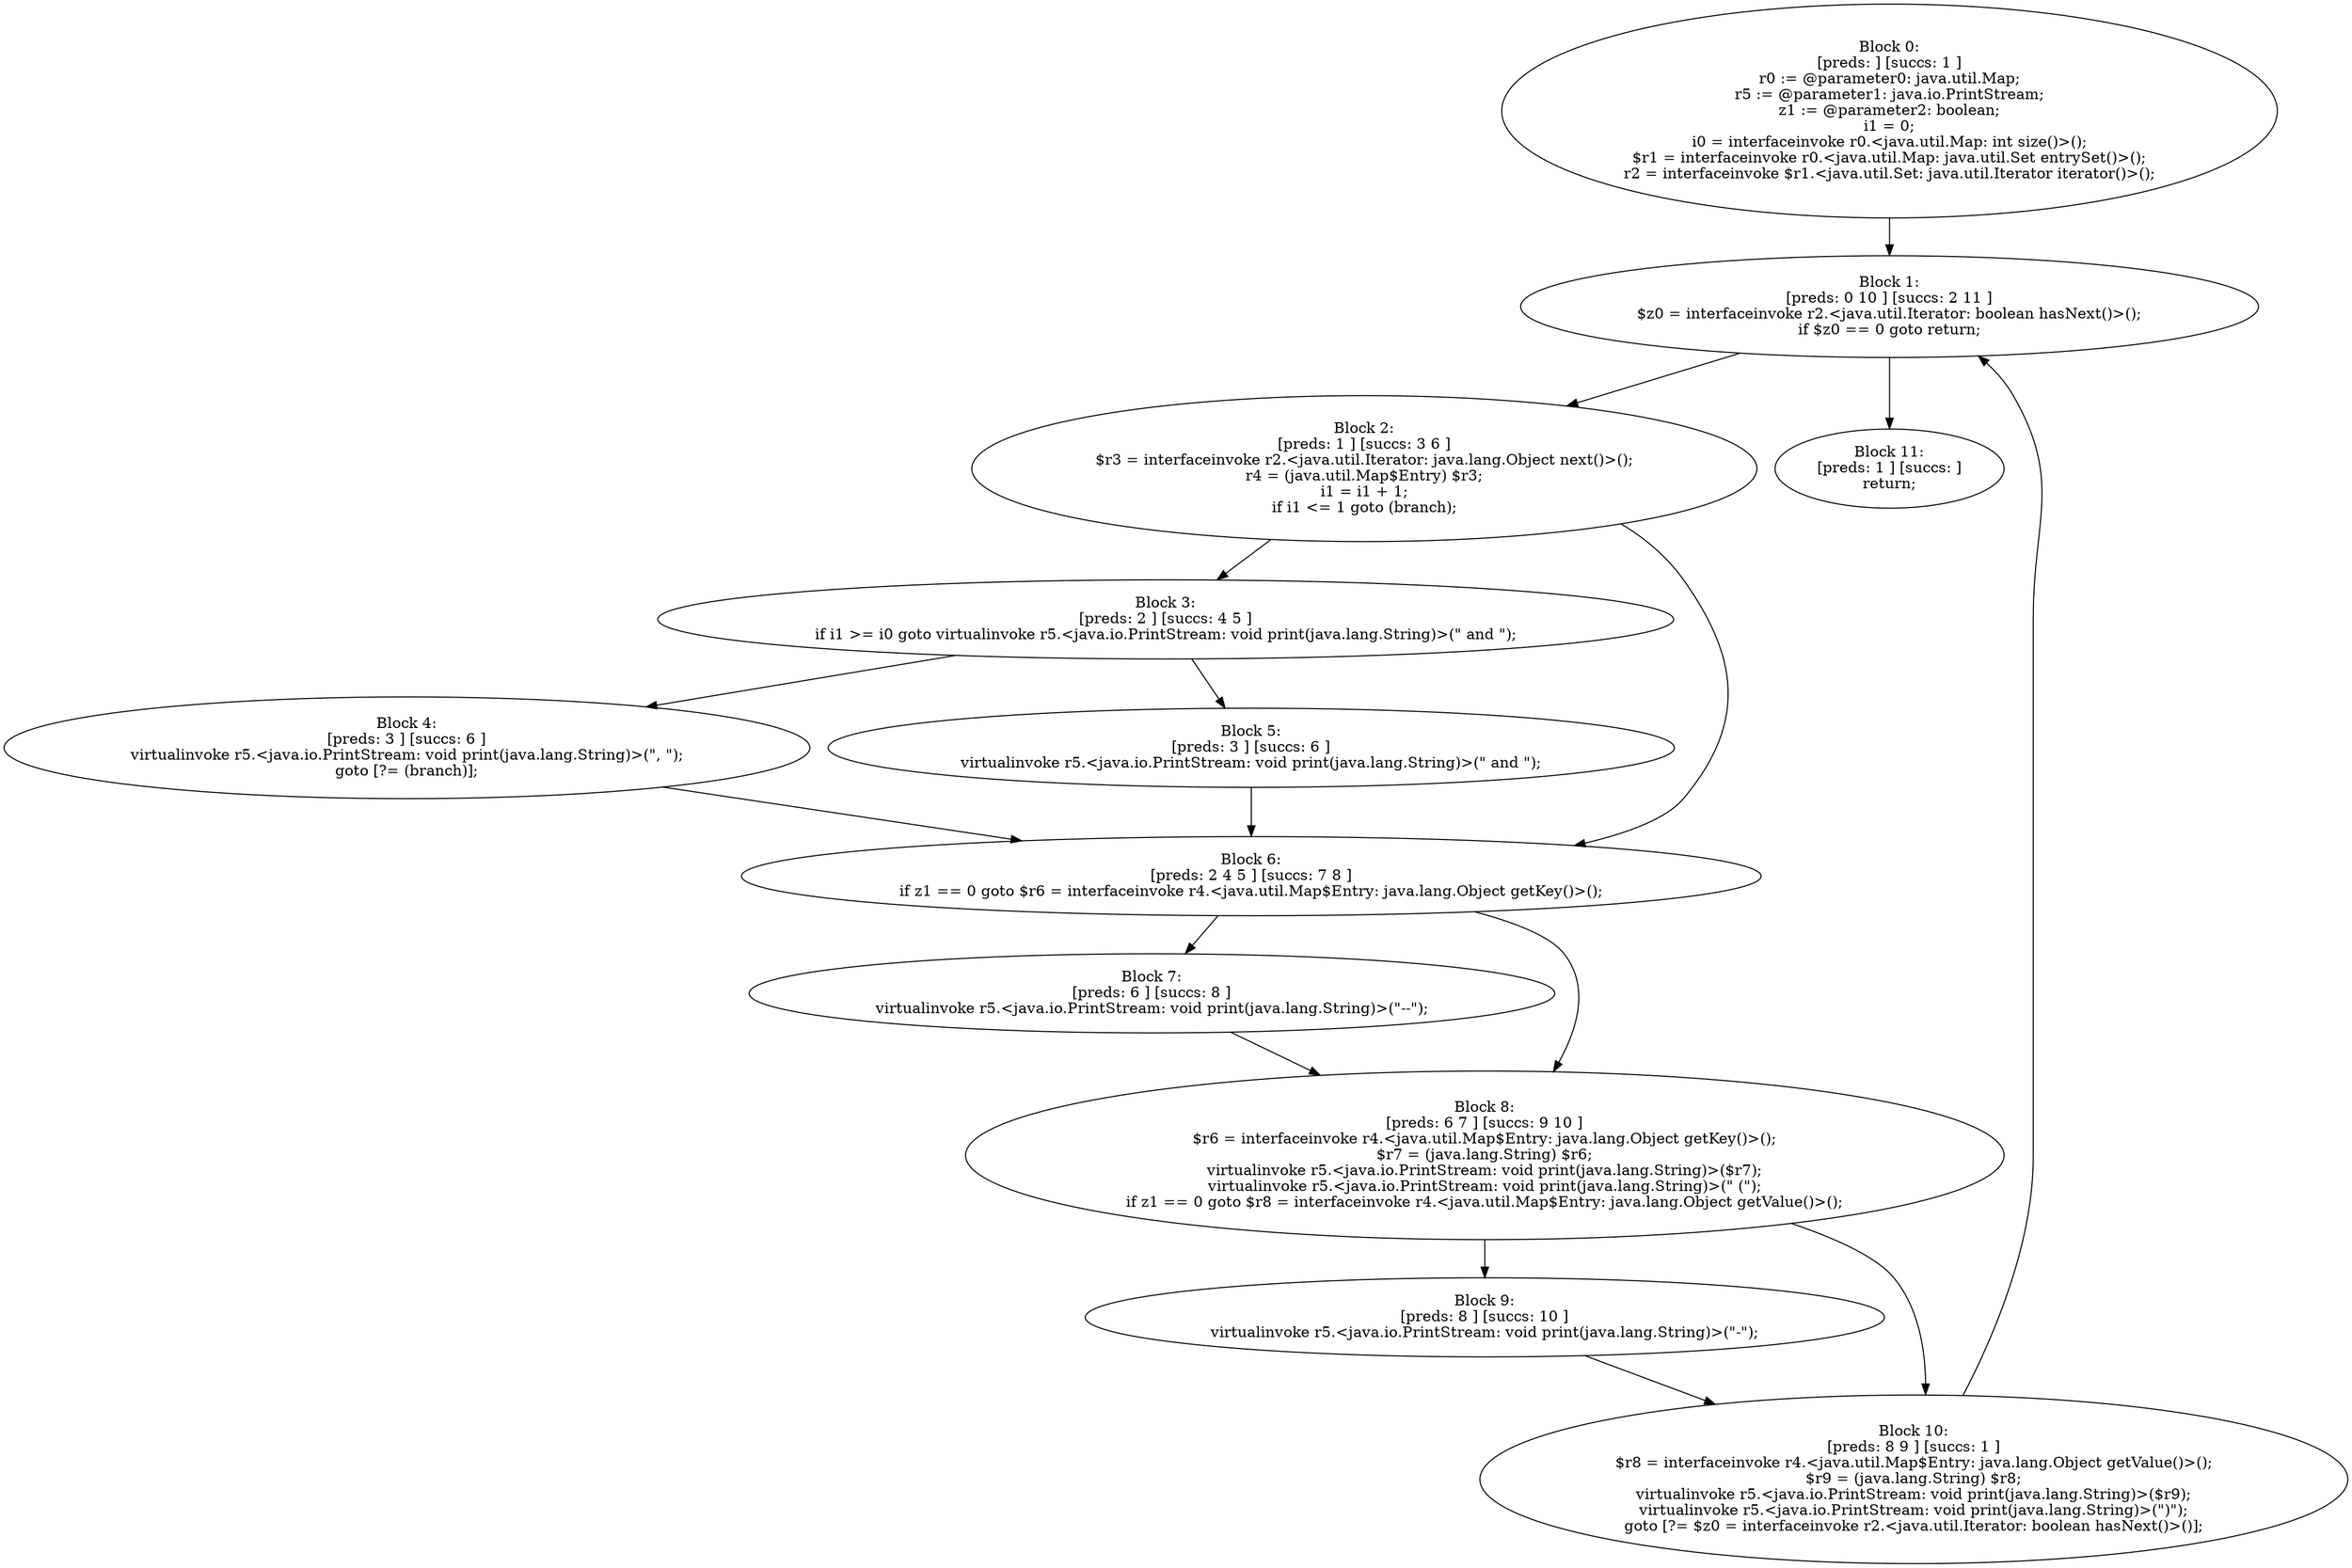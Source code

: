 digraph "unitGraph" {
    "Block 0:
[preds: ] [succs: 1 ]
r0 := @parameter0: java.util.Map;
r5 := @parameter1: java.io.PrintStream;
z1 := @parameter2: boolean;
i1 = 0;
i0 = interfaceinvoke r0.<java.util.Map: int size()>();
$r1 = interfaceinvoke r0.<java.util.Map: java.util.Set entrySet()>();
r2 = interfaceinvoke $r1.<java.util.Set: java.util.Iterator iterator()>();
"
    "Block 1:
[preds: 0 10 ] [succs: 2 11 ]
$z0 = interfaceinvoke r2.<java.util.Iterator: boolean hasNext()>();
if $z0 == 0 goto return;
"
    "Block 2:
[preds: 1 ] [succs: 3 6 ]
$r3 = interfaceinvoke r2.<java.util.Iterator: java.lang.Object next()>();
r4 = (java.util.Map$Entry) $r3;
i1 = i1 + 1;
if i1 <= 1 goto (branch);
"
    "Block 3:
[preds: 2 ] [succs: 4 5 ]
if i1 >= i0 goto virtualinvoke r5.<java.io.PrintStream: void print(java.lang.String)>(\" and \");
"
    "Block 4:
[preds: 3 ] [succs: 6 ]
virtualinvoke r5.<java.io.PrintStream: void print(java.lang.String)>(\", \");
goto [?= (branch)];
"
    "Block 5:
[preds: 3 ] [succs: 6 ]
virtualinvoke r5.<java.io.PrintStream: void print(java.lang.String)>(\" and \");
"
    "Block 6:
[preds: 2 4 5 ] [succs: 7 8 ]
if z1 == 0 goto $r6 = interfaceinvoke r4.<java.util.Map$Entry: java.lang.Object getKey()>();
"
    "Block 7:
[preds: 6 ] [succs: 8 ]
virtualinvoke r5.<java.io.PrintStream: void print(java.lang.String)>(\"--\");
"
    "Block 8:
[preds: 6 7 ] [succs: 9 10 ]
$r6 = interfaceinvoke r4.<java.util.Map$Entry: java.lang.Object getKey()>();
$r7 = (java.lang.String) $r6;
virtualinvoke r5.<java.io.PrintStream: void print(java.lang.String)>($r7);
virtualinvoke r5.<java.io.PrintStream: void print(java.lang.String)>(\" (\");
if z1 == 0 goto $r8 = interfaceinvoke r4.<java.util.Map$Entry: java.lang.Object getValue()>();
"
    "Block 9:
[preds: 8 ] [succs: 10 ]
virtualinvoke r5.<java.io.PrintStream: void print(java.lang.String)>(\"-\");
"
    "Block 10:
[preds: 8 9 ] [succs: 1 ]
$r8 = interfaceinvoke r4.<java.util.Map$Entry: java.lang.Object getValue()>();
$r9 = (java.lang.String) $r8;
virtualinvoke r5.<java.io.PrintStream: void print(java.lang.String)>($r9);
virtualinvoke r5.<java.io.PrintStream: void print(java.lang.String)>(\")\");
goto [?= $z0 = interfaceinvoke r2.<java.util.Iterator: boolean hasNext()>()];
"
    "Block 11:
[preds: 1 ] [succs: ]
return;
"
    "Block 0:
[preds: ] [succs: 1 ]
r0 := @parameter0: java.util.Map;
r5 := @parameter1: java.io.PrintStream;
z1 := @parameter2: boolean;
i1 = 0;
i0 = interfaceinvoke r0.<java.util.Map: int size()>();
$r1 = interfaceinvoke r0.<java.util.Map: java.util.Set entrySet()>();
r2 = interfaceinvoke $r1.<java.util.Set: java.util.Iterator iterator()>();
"->"Block 1:
[preds: 0 10 ] [succs: 2 11 ]
$z0 = interfaceinvoke r2.<java.util.Iterator: boolean hasNext()>();
if $z0 == 0 goto return;
";
    "Block 1:
[preds: 0 10 ] [succs: 2 11 ]
$z0 = interfaceinvoke r2.<java.util.Iterator: boolean hasNext()>();
if $z0 == 0 goto return;
"->"Block 2:
[preds: 1 ] [succs: 3 6 ]
$r3 = interfaceinvoke r2.<java.util.Iterator: java.lang.Object next()>();
r4 = (java.util.Map$Entry) $r3;
i1 = i1 + 1;
if i1 <= 1 goto (branch);
";
    "Block 1:
[preds: 0 10 ] [succs: 2 11 ]
$z0 = interfaceinvoke r2.<java.util.Iterator: boolean hasNext()>();
if $z0 == 0 goto return;
"->"Block 11:
[preds: 1 ] [succs: ]
return;
";
    "Block 2:
[preds: 1 ] [succs: 3 6 ]
$r3 = interfaceinvoke r2.<java.util.Iterator: java.lang.Object next()>();
r4 = (java.util.Map$Entry) $r3;
i1 = i1 + 1;
if i1 <= 1 goto (branch);
"->"Block 3:
[preds: 2 ] [succs: 4 5 ]
if i1 >= i0 goto virtualinvoke r5.<java.io.PrintStream: void print(java.lang.String)>(\" and \");
";
    "Block 2:
[preds: 1 ] [succs: 3 6 ]
$r3 = interfaceinvoke r2.<java.util.Iterator: java.lang.Object next()>();
r4 = (java.util.Map$Entry) $r3;
i1 = i1 + 1;
if i1 <= 1 goto (branch);
"->"Block 6:
[preds: 2 4 5 ] [succs: 7 8 ]
if z1 == 0 goto $r6 = interfaceinvoke r4.<java.util.Map$Entry: java.lang.Object getKey()>();
";
    "Block 3:
[preds: 2 ] [succs: 4 5 ]
if i1 >= i0 goto virtualinvoke r5.<java.io.PrintStream: void print(java.lang.String)>(\" and \");
"->"Block 4:
[preds: 3 ] [succs: 6 ]
virtualinvoke r5.<java.io.PrintStream: void print(java.lang.String)>(\", \");
goto [?= (branch)];
";
    "Block 3:
[preds: 2 ] [succs: 4 5 ]
if i1 >= i0 goto virtualinvoke r5.<java.io.PrintStream: void print(java.lang.String)>(\" and \");
"->"Block 5:
[preds: 3 ] [succs: 6 ]
virtualinvoke r5.<java.io.PrintStream: void print(java.lang.String)>(\" and \");
";
    "Block 4:
[preds: 3 ] [succs: 6 ]
virtualinvoke r5.<java.io.PrintStream: void print(java.lang.String)>(\", \");
goto [?= (branch)];
"->"Block 6:
[preds: 2 4 5 ] [succs: 7 8 ]
if z1 == 0 goto $r6 = interfaceinvoke r4.<java.util.Map$Entry: java.lang.Object getKey()>();
";
    "Block 5:
[preds: 3 ] [succs: 6 ]
virtualinvoke r5.<java.io.PrintStream: void print(java.lang.String)>(\" and \");
"->"Block 6:
[preds: 2 4 5 ] [succs: 7 8 ]
if z1 == 0 goto $r6 = interfaceinvoke r4.<java.util.Map$Entry: java.lang.Object getKey()>();
";
    "Block 6:
[preds: 2 4 5 ] [succs: 7 8 ]
if z1 == 0 goto $r6 = interfaceinvoke r4.<java.util.Map$Entry: java.lang.Object getKey()>();
"->"Block 7:
[preds: 6 ] [succs: 8 ]
virtualinvoke r5.<java.io.PrintStream: void print(java.lang.String)>(\"--\");
";
    "Block 6:
[preds: 2 4 5 ] [succs: 7 8 ]
if z1 == 0 goto $r6 = interfaceinvoke r4.<java.util.Map$Entry: java.lang.Object getKey()>();
"->"Block 8:
[preds: 6 7 ] [succs: 9 10 ]
$r6 = interfaceinvoke r4.<java.util.Map$Entry: java.lang.Object getKey()>();
$r7 = (java.lang.String) $r6;
virtualinvoke r5.<java.io.PrintStream: void print(java.lang.String)>($r7);
virtualinvoke r5.<java.io.PrintStream: void print(java.lang.String)>(\" (\");
if z1 == 0 goto $r8 = interfaceinvoke r4.<java.util.Map$Entry: java.lang.Object getValue()>();
";
    "Block 7:
[preds: 6 ] [succs: 8 ]
virtualinvoke r5.<java.io.PrintStream: void print(java.lang.String)>(\"--\");
"->"Block 8:
[preds: 6 7 ] [succs: 9 10 ]
$r6 = interfaceinvoke r4.<java.util.Map$Entry: java.lang.Object getKey()>();
$r7 = (java.lang.String) $r6;
virtualinvoke r5.<java.io.PrintStream: void print(java.lang.String)>($r7);
virtualinvoke r5.<java.io.PrintStream: void print(java.lang.String)>(\" (\");
if z1 == 0 goto $r8 = interfaceinvoke r4.<java.util.Map$Entry: java.lang.Object getValue()>();
";
    "Block 8:
[preds: 6 7 ] [succs: 9 10 ]
$r6 = interfaceinvoke r4.<java.util.Map$Entry: java.lang.Object getKey()>();
$r7 = (java.lang.String) $r6;
virtualinvoke r5.<java.io.PrintStream: void print(java.lang.String)>($r7);
virtualinvoke r5.<java.io.PrintStream: void print(java.lang.String)>(\" (\");
if z1 == 0 goto $r8 = interfaceinvoke r4.<java.util.Map$Entry: java.lang.Object getValue()>();
"->"Block 9:
[preds: 8 ] [succs: 10 ]
virtualinvoke r5.<java.io.PrintStream: void print(java.lang.String)>(\"-\");
";
    "Block 8:
[preds: 6 7 ] [succs: 9 10 ]
$r6 = interfaceinvoke r4.<java.util.Map$Entry: java.lang.Object getKey()>();
$r7 = (java.lang.String) $r6;
virtualinvoke r5.<java.io.PrintStream: void print(java.lang.String)>($r7);
virtualinvoke r5.<java.io.PrintStream: void print(java.lang.String)>(\" (\");
if z1 == 0 goto $r8 = interfaceinvoke r4.<java.util.Map$Entry: java.lang.Object getValue()>();
"->"Block 10:
[preds: 8 9 ] [succs: 1 ]
$r8 = interfaceinvoke r4.<java.util.Map$Entry: java.lang.Object getValue()>();
$r9 = (java.lang.String) $r8;
virtualinvoke r5.<java.io.PrintStream: void print(java.lang.String)>($r9);
virtualinvoke r5.<java.io.PrintStream: void print(java.lang.String)>(\")\");
goto [?= $z0 = interfaceinvoke r2.<java.util.Iterator: boolean hasNext()>()];
";
    "Block 9:
[preds: 8 ] [succs: 10 ]
virtualinvoke r5.<java.io.PrintStream: void print(java.lang.String)>(\"-\");
"->"Block 10:
[preds: 8 9 ] [succs: 1 ]
$r8 = interfaceinvoke r4.<java.util.Map$Entry: java.lang.Object getValue()>();
$r9 = (java.lang.String) $r8;
virtualinvoke r5.<java.io.PrintStream: void print(java.lang.String)>($r9);
virtualinvoke r5.<java.io.PrintStream: void print(java.lang.String)>(\")\");
goto [?= $z0 = interfaceinvoke r2.<java.util.Iterator: boolean hasNext()>()];
";
    "Block 10:
[preds: 8 9 ] [succs: 1 ]
$r8 = interfaceinvoke r4.<java.util.Map$Entry: java.lang.Object getValue()>();
$r9 = (java.lang.String) $r8;
virtualinvoke r5.<java.io.PrintStream: void print(java.lang.String)>($r9);
virtualinvoke r5.<java.io.PrintStream: void print(java.lang.String)>(\")\");
goto [?= $z0 = interfaceinvoke r2.<java.util.Iterator: boolean hasNext()>()];
"->"Block 1:
[preds: 0 10 ] [succs: 2 11 ]
$z0 = interfaceinvoke r2.<java.util.Iterator: boolean hasNext()>();
if $z0 == 0 goto return;
";
}
